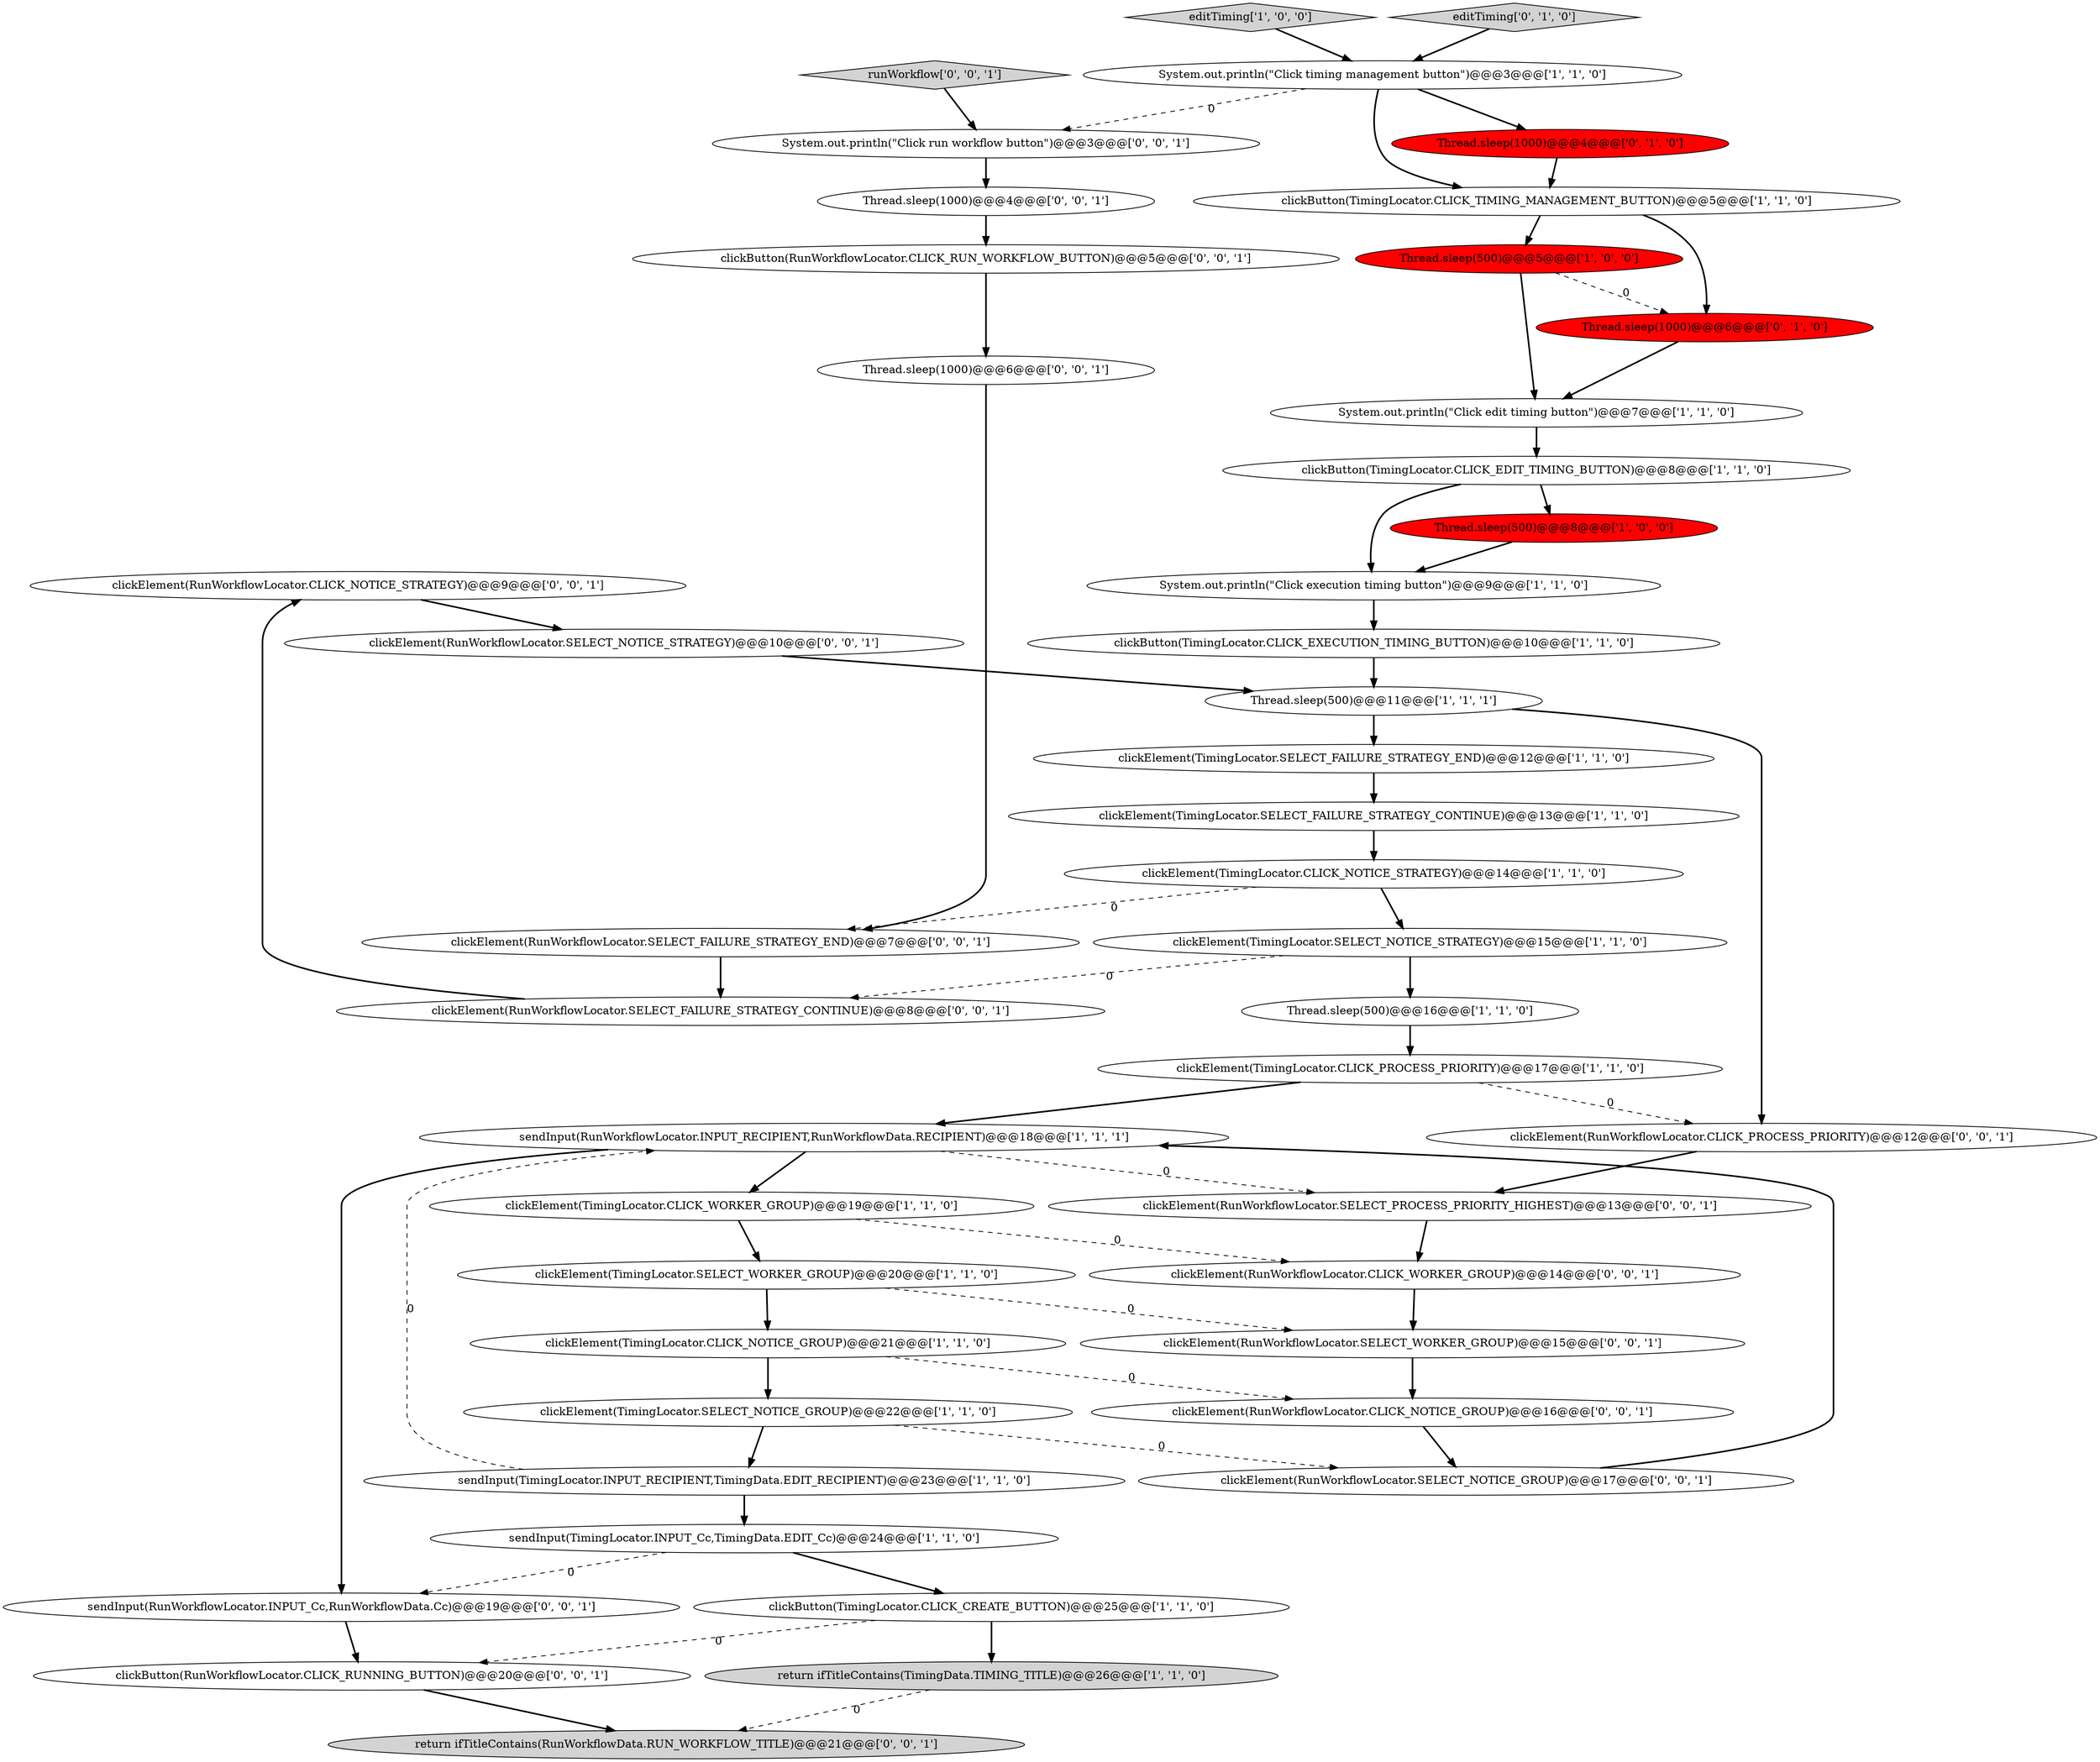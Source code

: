 digraph {
30 [style = filled, label = "clickElement(RunWorkflowLocator.CLICK_NOTICE_STRATEGY)@@@9@@@['0', '0', '1']", fillcolor = white, shape = ellipse image = "AAA0AAABBB3BBB"];
17 [style = filled, label = "System.out.println(\"Click timing management button\")@@@3@@@['1', '1', '0']", fillcolor = white, shape = ellipse image = "AAA0AAABBB1BBB"];
31 [style = filled, label = "return ifTitleContains(RunWorkflowData.RUN_WORKFLOW_TITLE)@@@21@@@['0', '0', '1']", fillcolor = lightgray, shape = ellipse image = "AAA0AAABBB3BBB"];
4 [style = filled, label = "clickElement(TimingLocator.SELECT_FAILURE_STRATEGY_CONTINUE)@@@13@@@['1', '1', '0']", fillcolor = white, shape = ellipse image = "AAA0AAABBB1BBB"];
33 [style = filled, label = "runWorkflow['0', '0', '1']", fillcolor = lightgray, shape = diamond image = "AAA0AAABBB3BBB"];
28 [style = filled, label = "clickElement(RunWorkflowLocator.CLICK_NOTICE_GROUP)@@@16@@@['0', '0', '1']", fillcolor = white, shape = ellipse image = "AAA0AAABBB3BBB"];
20 [style = filled, label = "clickElement(TimingLocator.SELECT_NOTICE_STRATEGY)@@@15@@@['1', '1', '0']", fillcolor = white, shape = ellipse image = "AAA0AAABBB1BBB"];
16 [style = filled, label = "sendInput(TimingLocator.INPUT_Cc,TimingData.EDIT_Cc)@@@24@@@['1', '1', '0']", fillcolor = white, shape = ellipse image = "AAA0AAABBB1BBB"];
10 [style = filled, label = "editTiming['1', '0', '0']", fillcolor = lightgray, shape = diamond image = "AAA0AAABBB1BBB"];
12 [style = filled, label = "clickButton(TimingLocator.CLICK_EDIT_TIMING_BUTTON)@@@8@@@['1', '1', '0']", fillcolor = white, shape = ellipse image = "AAA0AAABBB1BBB"];
34 [style = filled, label = "Thread.sleep(1000)@@@4@@@['0', '0', '1']", fillcolor = white, shape = ellipse image = "AAA0AAABBB3BBB"];
18 [style = filled, label = "Thread.sleep(500)@@@11@@@['1', '1', '1']", fillcolor = white, shape = ellipse image = "AAA0AAABBB1BBB"];
14 [style = filled, label = "sendInput(TimingLocator.INPUT_RECIPIENT,TimingData.EDIT_RECIPIENT)@@@23@@@['1', '1', '0']", fillcolor = white, shape = ellipse image = "AAA0AAABBB1BBB"];
11 [style = filled, label = "Thread.sleep(500)@@@5@@@['1', '0', '0']", fillcolor = red, shape = ellipse image = "AAA1AAABBB1BBB"];
38 [style = filled, label = "System.out.println(\"Click run workflow button\")@@@3@@@['0', '0', '1']", fillcolor = white, shape = ellipse image = "AAA0AAABBB3BBB"];
6 [style = filled, label = "Thread.sleep(500)@@@16@@@['1', '1', '0']", fillcolor = white, shape = ellipse image = "AAA0AAABBB1BBB"];
15 [style = filled, label = "clickButton(TimingLocator.CLICK_TIMING_MANAGEMENT_BUTTON)@@@5@@@['1', '1', '0']", fillcolor = white, shape = ellipse image = "AAA0AAABBB1BBB"];
32 [style = filled, label = "clickElement(RunWorkflowLocator.SELECT_PROCESS_PRIORITY_HIGHEST)@@@13@@@['0', '0', '1']", fillcolor = white, shape = ellipse image = "AAA0AAABBB3BBB"];
13 [style = filled, label = "clickElement(TimingLocator.CLICK_NOTICE_GROUP)@@@21@@@['1', '1', '0']", fillcolor = white, shape = ellipse image = "AAA0AAABBB1BBB"];
37 [style = filled, label = "clickButton(RunWorkflowLocator.CLICK_RUNNING_BUTTON)@@@20@@@['0', '0', '1']", fillcolor = white, shape = ellipse image = "AAA0AAABBB3BBB"];
9 [style = filled, label = "clickElement(TimingLocator.SELECT_FAILURE_STRATEGY_END)@@@12@@@['1', '1', '0']", fillcolor = white, shape = ellipse image = "AAA0AAABBB1BBB"];
27 [style = filled, label = "Thread.sleep(1000)@@@6@@@['0', '1', '0']", fillcolor = red, shape = ellipse image = "AAA1AAABBB2BBB"];
0 [style = filled, label = "clickButton(TimingLocator.CLICK_EXECUTION_TIMING_BUTTON)@@@10@@@['1', '1', '0']", fillcolor = white, shape = ellipse image = "AAA0AAABBB1BBB"];
19 [style = filled, label = "clickElement(TimingLocator.SELECT_WORKER_GROUP)@@@20@@@['1', '1', '0']", fillcolor = white, shape = ellipse image = "AAA0AAABBB1BBB"];
29 [style = filled, label = "sendInput(RunWorkflowLocator.INPUT_Cc,RunWorkflowData.Cc)@@@19@@@['0', '0', '1']", fillcolor = white, shape = ellipse image = "AAA0AAABBB3BBB"];
36 [style = filled, label = "clickElement(RunWorkflowLocator.CLICK_WORKER_GROUP)@@@14@@@['0', '0', '1']", fillcolor = white, shape = ellipse image = "AAA0AAABBB3BBB"];
43 [style = filled, label = "Thread.sleep(1000)@@@6@@@['0', '0', '1']", fillcolor = white, shape = ellipse image = "AAA0AAABBB3BBB"];
26 [style = filled, label = "editTiming['0', '1', '0']", fillcolor = lightgray, shape = diamond image = "AAA0AAABBB2BBB"];
39 [style = filled, label = "clickElement(RunWorkflowLocator.SELECT_FAILURE_STRATEGY_CONTINUE)@@@8@@@['0', '0', '1']", fillcolor = white, shape = ellipse image = "AAA0AAABBB3BBB"];
22 [style = filled, label = "clickElement(TimingLocator.CLICK_NOTICE_STRATEGY)@@@14@@@['1', '1', '0']", fillcolor = white, shape = ellipse image = "AAA0AAABBB1BBB"];
44 [style = filled, label = "clickButton(RunWorkflowLocator.CLICK_RUN_WORKFLOW_BUTTON)@@@5@@@['0', '0', '1']", fillcolor = white, shape = ellipse image = "AAA0AAABBB3BBB"];
45 [style = filled, label = "clickElement(RunWorkflowLocator.SELECT_NOTICE_GROUP)@@@17@@@['0', '0', '1']", fillcolor = white, shape = ellipse image = "AAA0AAABBB3BBB"];
8 [style = filled, label = "Thread.sleep(500)@@@8@@@['1', '0', '0']", fillcolor = red, shape = ellipse image = "AAA1AAABBB1BBB"];
21 [style = filled, label = "sendInput(RunWorkflowLocator.INPUT_RECIPIENT,RunWorkflowData.RECIPIENT)@@@18@@@['1', '1', '1']", fillcolor = white, shape = ellipse image = "AAA0AAABBB1BBB"];
25 [style = filled, label = "Thread.sleep(1000)@@@4@@@['0', '1', '0']", fillcolor = red, shape = ellipse image = "AAA1AAABBB2BBB"];
5 [style = filled, label = "clickElement(TimingLocator.SELECT_NOTICE_GROUP)@@@22@@@['1', '1', '0']", fillcolor = white, shape = ellipse image = "AAA0AAABBB1BBB"];
7 [style = filled, label = "clickElement(TimingLocator.CLICK_PROCESS_PRIORITY)@@@17@@@['1', '1', '0']", fillcolor = white, shape = ellipse image = "AAA0AAABBB1BBB"];
41 [style = filled, label = "clickElement(RunWorkflowLocator.CLICK_PROCESS_PRIORITY)@@@12@@@['0', '0', '1']", fillcolor = white, shape = ellipse image = "AAA0AAABBB3BBB"];
23 [style = filled, label = "System.out.println(\"Click edit timing button\")@@@7@@@['1', '1', '0']", fillcolor = white, shape = ellipse image = "AAA0AAABBB1BBB"];
24 [style = filled, label = "clickButton(TimingLocator.CLICK_CREATE_BUTTON)@@@25@@@['1', '1', '0']", fillcolor = white, shape = ellipse image = "AAA0AAABBB1BBB"];
35 [style = filled, label = "clickElement(RunWorkflowLocator.SELECT_FAILURE_STRATEGY_END)@@@7@@@['0', '0', '1']", fillcolor = white, shape = ellipse image = "AAA0AAABBB3BBB"];
40 [style = filled, label = "clickElement(RunWorkflowLocator.SELECT_NOTICE_STRATEGY)@@@10@@@['0', '0', '1']", fillcolor = white, shape = ellipse image = "AAA0AAABBB3BBB"];
3 [style = filled, label = "clickElement(TimingLocator.CLICK_WORKER_GROUP)@@@19@@@['1', '1', '0']", fillcolor = white, shape = ellipse image = "AAA0AAABBB1BBB"];
2 [style = filled, label = "System.out.println(\"Click execution timing button\")@@@9@@@['1', '1', '0']", fillcolor = white, shape = ellipse image = "AAA0AAABBB1BBB"];
1 [style = filled, label = "return ifTitleContains(TimingData.TIMING_TITLE)@@@26@@@['1', '1', '0']", fillcolor = lightgray, shape = ellipse image = "AAA0AAABBB1BBB"];
42 [style = filled, label = "clickElement(RunWorkflowLocator.SELECT_WORKER_GROUP)@@@15@@@['0', '0', '1']", fillcolor = white, shape = ellipse image = "AAA0AAABBB3BBB"];
14->16 [style = bold, label=""];
17->25 [style = bold, label=""];
41->32 [style = bold, label=""];
14->21 [style = dashed, label="0"];
26->17 [style = bold, label=""];
28->45 [style = bold, label=""];
3->36 [style = dashed, label="0"];
16->24 [style = bold, label=""];
9->4 [style = bold, label=""];
1->31 [style = dashed, label="0"];
35->39 [style = bold, label=""];
40->18 [style = bold, label=""];
10->17 [style = bold, label=""];
29->37 [style = bold, label=""];
20->6 [style = bold, label=""];
5->14 [style = bold, label=""];
16->29 [style = dashed, label="0"];
17->38 [style = dashed, label="0"];
44->43 [style = bold, label=""];
21->32 [style = dashed, label="0"];
39->30 [style = bold, label=""];
13->28 [style = dashed, label="0"];
12->2 [style = bold, label=""];
24->37 [style = dashed, label="0"];
2->0 [style = bold, label=""];
21->29 [style = bold, label=""];
15->11 [style = bold, label=""];
19->13 [style = bold, label=""];
8->2 [style = bold, label=""];
22->20 [style = bold, label=""];
3->19 [style = bold, label=""];
43->35 [style = bold, label=""];
37->31 [style = bold, label=""];
12->8 [style = bold, label=""];
5->45 [style = dashed, label="0"];
7->41 [style = dashed, label="0"];
34->44 [style = bold, label=""];
18->9 [style = bold, label=""];
17->15 [style = bold, label=""];
13->5 [style = bold, label=""];
25->15 [style = bold, label=""];
7->21 [style = bold, label=""];
38->34 [style = bold, label=""];
30->40 [style = bold, label=""];
0->18 [style = bold, label=""];
32->36 [style = bold, label=""];
23->12 [style = bold, label=""];
27->23 [style = bold, label=""];
45->21 [style = bold, label=""];
18->41 [style = bold, label=""];
33->38 [style = bold, label=""];
24->1 [style = bold, label=""];
42->28 [style = bold, label=""];
11->27 [style = dashed, label="0"];
6->7 [style = bold, label=""];
20->39 [style = dashed, label="0"];
15->27 [style = bold, label=""];
11->23 [style = bold, label=""];
4->22 [style = bold, label=""];
19->42 [style = dashed, label="0"];
36->42 [style = bold, label=""];
21->3 [style = bold, label=""];
22->35 [style = dashed, label="0"];
}
